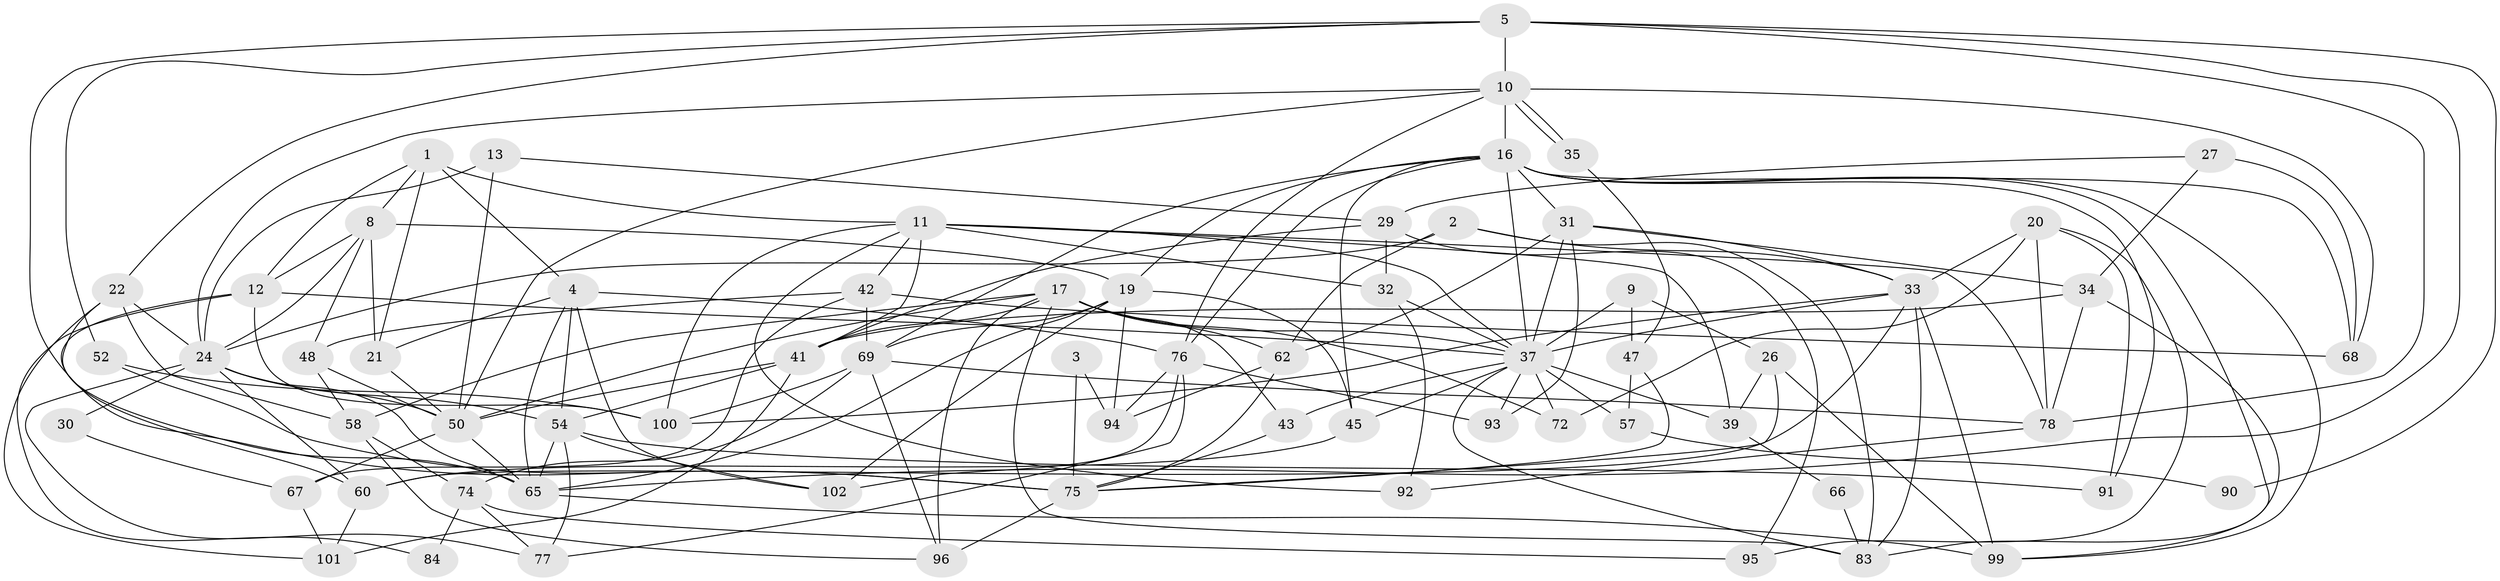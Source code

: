 // original degree distribution, {5: 0.19090909090909092, 2: 0.10909090909090909, 3: 0.2727272727272727, 4: 0.3181818181818182, 8: 0.01818181818181818, 7: 0.045454545454545456, 6: 0.045454545454545456}
// Generated by graph-tools (version 1.1) at 2025/18/03/04/25 18:18:52]
// undirected, 66 vertices, 170 edges
graph export_dot {
graph [start="1"]
  node [color=gray90,style=filled];
  1;
  2 [super="+6"];
  3;
  4 [super="+28+15"];
  5 [super="+7"];
  8 [super="+23"];
  9;
  10 [super="+46"];
  11 [super="+63+14+44"];
  12 [super="+81"];
  13;
  16 [super="+18+40"];
  17 [super="+25+61"];
  19 [super="+55"];
  20 [super="+73"];
  21;
  22 [super="+36"];
  24 [super="+53+87"];
  26;
  27;
  29 [super="+59"];
  30;
  31 [super="+51"];
  32;
  33 [super="+103"];
  34 [super="+38"];
  35;
  37 [super="+97"];
  39 [super="+88"];
  41 [super="+56"];
  42;
  43;
  45 [super="+85"];
  47;
  48;
  50 [super="+109+104"];
  52;
  54 [super="+71"];
  57;
  58;
  60;
  62;
  65 [super="+82"];
  66;
  67;
  68;
  69 [super="+70"];
  72;
  74;
  75 [super="+105"];
  76 [super="+80+89"];
  77;
  78;
  83;
  84;
  90;
  91;
  92;
  93;
  94 [super="+108"];
  95;
  96 [super="+106"];
  99;
  100;
  101;
  102;
  1 -- 11;
  1 -- 21;
  1 -- 12;
  1 -- 4;
  1 -- 8;
  2 -- 83;
  2 -- 24;
  2 -- 33;
  2 -- 62;
  3 -- 75;
  3 -- 94;
  4 -- 21;
  4 -- 54;
  4 -- 65;
  4 -- 102;
  4 -- 76;
  5 -- 78;
  5 -- 10 [weight=2];
  5 -- 65;
  5 -- 52;
  5 -- 22;
  5 -- 90;
  5 -- 75;
  8 -- 19;
  8 -- 24;
  8 -- 48;
  8 -- 21;
  8 -- 12;
  9 -- 26;
  9 -- 47;
  9 -- 37;
  10 -- 35;
  10 -- 35;
  10 -- 24;
  10 -- 50;
  10 -- 76;
  10 -- 68;
  10 -- 16;
  11 -- 37 [weight=2];
  11 -- 78 [weight=2];
  11 -- 100;
  11 -- 92;
  11 -- 42;
  11 -- 32;
  11 -- 41;
  11 -- 39 [weight=2];
  12 -- 100;
  12 -- 60;
  12 -- 84;
  12 -- 37;
  13 -- 50;
  13 -- 29;
  13 -- 24;
  16 -- 99;
  16 -- 45;
  16 -- 31;
  16 -- 68;
  16 -- 69;
  16 -- 76;
  16 -- 19;
  16 -- 83;
  16 -- 91;
  16 -- 37;
  17 -- 62;
  17 -- 83;
  17 -- 50;
  17 -- 41;
  17 -- 58;
  17 -- 43;
  17 -- 72;
  17 -- 96;
  17 -- 37;
  19 -- 45;
  19 -- 65;
  19 -- 69;
  19 -- 102;
  19 -- 94;
  20 -- 78;
  20 -- 95;
  20 -- 72;
  20 -- 91;
  20 -- 33;
  21 -- 50;
  22 -- 65;
  22 -- 24;
  22 -- 58;
  22 -- 101;
  24 -- 77;
  24 -- 50;
  24 -- 54;
  24 -- 60;
  24 -- 30;
  24 -- 65;
  26 -- 99;
  26 -- 39;
  26 -- 75;
  27 -- 68;
  27 -- 34;
  27 -- 29;
  29 -- 32;
  29 -- 41;
  29 -- 95;
  30 -- 67;
  31 -- 93;
  31 -- 62;
  31 -- 33;
  31 -- 34;
  31 -- 37;
  32 -- 92;
  32 -- 37;
  33 -- 100;
  33 -- 99;
  33 -- 83;
  33 -- 60;
  33 -- 37;
  34 -- 41;
  34 -- 78;
  34 -- 99;
  35 -- 47;
  37 -- 39;
  37 -- 72;
  37 -- 43;
  37 -- 45;
  37 -- 83;
  37 -- 57;
  37 -- 93;
  39 -- 66;
  41 -- 101;
  41 -- 54;
  41 -- 50;
  42 -- 67;
  42 -- 48;
  42 -- 68;
  42 -- 69;
  43 -- 75;
  45 -- 60;
  47 -- 75;
  47 -- 57;
  48 -- 58;
  48 -- 50;
  50 -- 65;
  50 -- 67;
  52 -- 100;
  52 -- 75;
  54 -- 102;
  54 -- 91;
  54 -- 77;
  54 -- 65;
  57 -- 90;
  58 -- 74;
  58 -- 96;
  60 -- 101;
  62 -- 75;
  62 -- 94;
  65 -- 99;
  66 -- 83;
  67 -- 101;
  69 -- 78;
  69 -- 74;
  69 -- 96;
  69 -- 100;
  74 -- 77;
  74 -- 84;
  74 -- 95;
  75 -- 96;
  76 -- 93;
  76 -- 77;
  76 -- 94;
  76 -- 102;
  78 -- 92;
}

